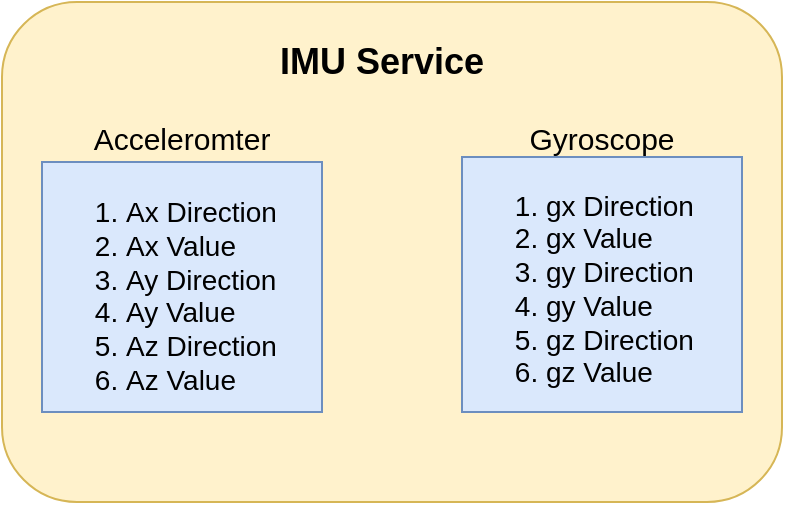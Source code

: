<mxfile version="13.10.7" type="device"><diagram id="1bhbzQ89K2vjMk4Mb0X-" name="Page-1"><mxGraphModel dx="946" dy="504" grid="1" gridSize="10" guides="1" tooltips="1" connect="1" arrows="1" fold="1" page="1" pageScale="1" pageWidth="827" pageHeight="1169" math="0" shadow="0"><root><mxCell id="0"/><mxCell id="1" parent="0"/><mxCell id="cErNpLIlxGSWrtN2sdET-3" value="" style="rounded=1;whiteSpace=wrap;html=1;fillColor=#fff2cc;strokeColor=#d6b656;" vertex="1" parent="1"><mxGeometry x="130" y="170" width="390" height="250" as="geometry"/></mxCell><mxCell id="cErNpLIlxGSWrtN2sdET-4" value="&lt;ol style=&quot;font-size: 14px&quot;&gt;&lt;li&gt;Ax Direction&lt;/li&gt;&lt;li&gt;Ax Value&lt;/li&gt;&lt;li&gt;Ay Direction&lt;/li&gt;&lt;li&gt;Ay Value&lt;/li&gt;&lt;li&gt;Az Direction&lt;/li&gt;&lt;li&gt;Az Value&lt;/li&gt;&lt;/ol&gt;" style="text;html=1;whiteSpace=wrap;verticalAlign=middle;overflow=hidden;fillColor=#dae8fc;strokeColor=#6c8ebf;" vertex="1" parent="1"><mxGeometry x="150" y="250" width="140" height="125" as="geometry"/></mxCell><mxCell id="cErNpLIlxGSWrtN2sdET-5" value="&lt;ol style=&quot;font-size: 14px&quot;&gt;&lt;li&gt;gx Direction&lt;/li&gt;&lt;li&gt;gx Value&lt;/li&gt;&lt;li&gt;gy Direction&lt;/li&gt;&lt;li&gt;gy Value&lt;/li&gt;&lt;li&gt;gz Direction&lt;/li&gt;&lt;li&gt;gz Value&lt;/li&gt;&lt;/ol&gt;" style="text;html=1;whiteSpace=wrap;verticalAlign=middle;overflow=hidden;fillColor=#dae8fc;strokeColor=#6c8ebf;" vertex="1" parent="1"><mxGeometry x="360" y="247.5" width="140" height="127.5" as="geometry"/></mxCell><mxCell id="cErNpLIlxGSWrtN2sdET-8" value="&lt;font size=&quot;1&quot;&gt;&lt;b style=&quot;font-size: 18px&quot;&gt;IMU Service&lt;/b&gt;&lt;/font&gt;" style="text;html=1;strokeColor=none;fillColor=none;align=center;verticalAlign=middle;whiteSpace=wrap;rounded=0;" vertex="1" parent="1"><mxGeometry x="250" y="190" width="140" height="20" as="geometry"/></mxCell><mxCell id="cErNpLIlxGSWrtN2sdET-9" value="&lt;font style=&quot;font-size: 15px&quot;&gt;Acceleromter&lt;/font&gt;" style="text;html=1;strokeColor=none;fillColor=none;align=center;verticalAlign=middle;whiteSpace=wrap;rounded=0;" vertex="1" parent="1"><mxGeometry x="200" y="227.5" width="40" height="20" as="geometry"/></mxCell><mxCell id="cErNpLIlxGSWrtN2sdET-10" value="&lt;font style=&quot;font-size: 15px&quot;&gt;Gyroscope&lt;/font&gt;" style="text;html=1;strokeColor=none;fillColor=none;align=center;verticalAlign=middle;whiteSpace=wrap;rounded=0;" vertex="1" parent="1"><mxGeometry x="410" y="227.5" width="40" height="20" as="geometry"/></mxCell></root></mxGraphModel></diagram></mxfile>